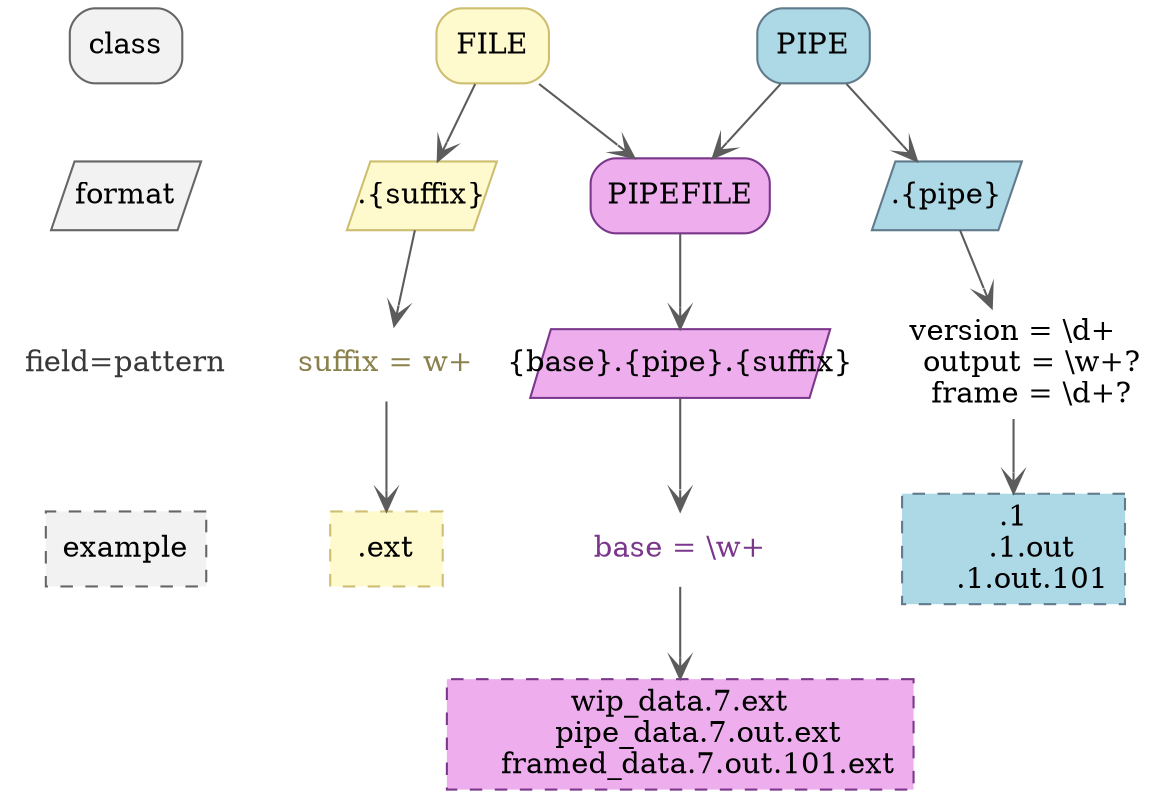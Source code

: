 strict digraph G {
    // nodes creation, shape and style defined here
    bgcolor=invis
    {
      node [style="rounded, filled" shape=box]
      class, FILE, PIPE, PIPEFILE
    }
    {
      node [style=filled margin=0 width=1 height=0.46 shape=polygon fixedsize=true skew=0.4]
      format, file_format, pipe_format, pipefile_format
    }
    {
      node [shape=none]
      patterns, file_patterns, pipe_patterns, pipefile_patterns
    }
    {
      node [style="dashed, filled" shape=box]
      example, file_example, pipe_example, pipefile_example
    }
    // connections, labels and color related updates by higher level groups
    subgraph legend {
        edge[style=invis]  // connect with invisible edges to emulate a legend
        class, format, example, patterns [color=gray40 fillcolor=gray95]
        patterns [label="field=pattern" fontcolor=gray22]
        class -> format -> patterns  -> example
    }

    FILE, file_format, file_example [color=lightgoldenrod3 fillcolor=lemonchiffon1]
    file_format [label=".{suffix}"]
    file_example [label=".ext"]
    file_patterns [label="suffix = \w+" fontcolor=lightgoldenrod4]

    PIPE, pipe_format, pipe_example [color=lightskyblue4 fillcolor=lightblue]
    pipe_format [label=".{pipe}"]
    pipe_example [label=".1
    .1.out
    .1.out.101"]
    // escape the inverse slash so generated image displays one
    pipe_patterns [label="version = \\d+
    output = \\w+?
    frame = \\d+?"]

    PIPEFILE, pipefile_format, pipefile_example [color=mediumorchid4 fillcolor=plum2]
    pipefile_format [skew=0.15 width=2 label="{base}.{pipe}.{suffix}"]
    pipefile_example [label="wip_data.7.ext
    pipe_data.7.out.ext
    framed_data.7.out.101.ext"]
    pipefile_patterns [label="base = \\w+" fontcolor=mediumorchid4]

    edge [color=gray36 arrowhead="vee"]
    PIPE -> pipe_format -> pipe_patterns -> pipe_example
    FILE -> file_format -> file_patterns -> file_example
    PIPEFILE -> pipefile_format -> pipefile_patterns -> pipefile_example
    {PIPE, FILE} -> PIPEFILE
}